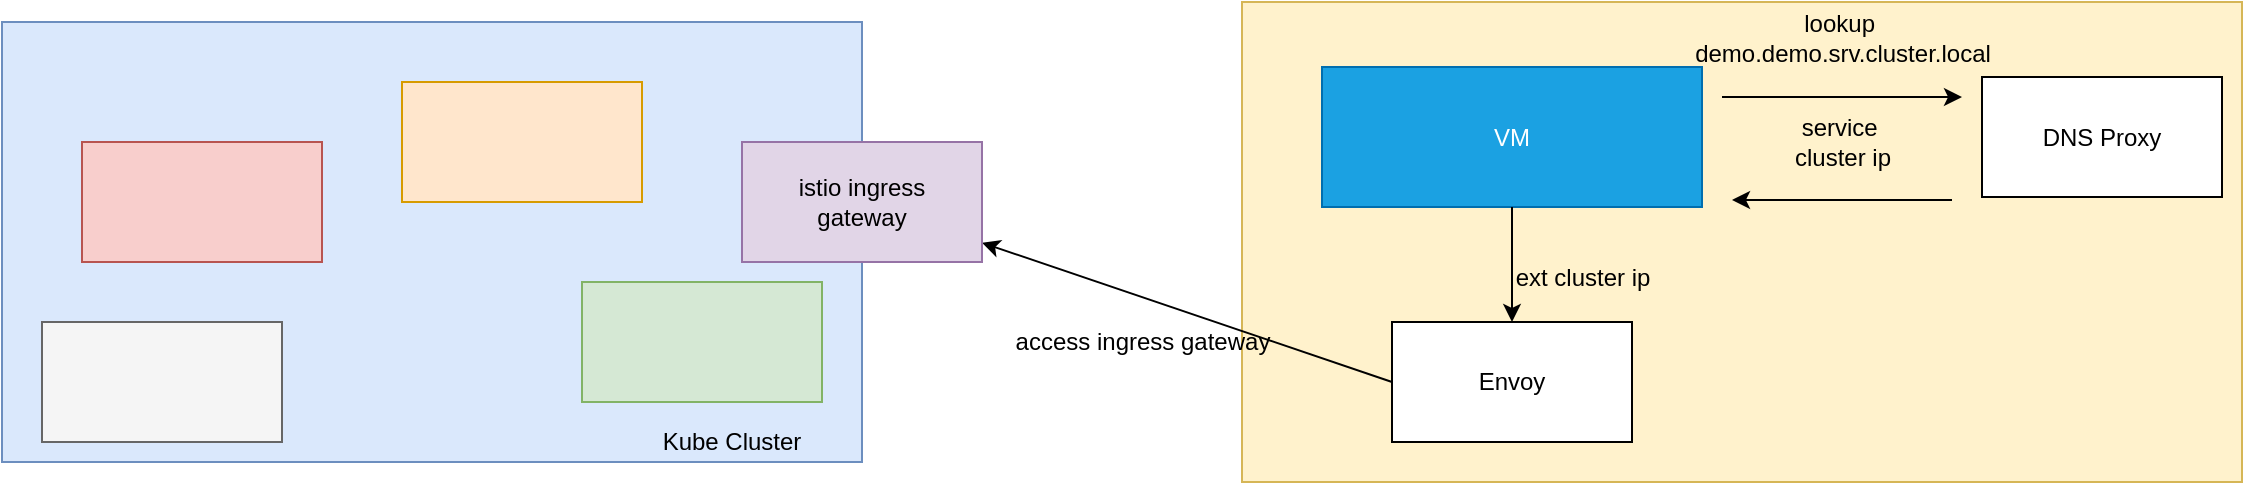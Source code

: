 <mxfile version="14.2.9" type="github">
  <diagram id="LfdvJhWSQKbFlnKuJ_QU" name="Page-1">
    <mxGraphModel dx="2210" dy="771" grid="1" gridSize="10" guides="1" tooltips="1" connect="1" arrows="1" fold="1" page="1" pageScale="1" pageWidth="827" pageHeight="1169" math="0" shadow="0">
      <root>
        <mxCell id="0" />
        <mxCell id="1" parent="0" />
        <mxCell id="mI80UNPD9SsAqwTJCJn--1" value="" style="rounded=0;whiteSpace=wrap;html=1;fillColor=#fff2cc;strokeColor=#d6b656;" parent="1" vertex="1">
          <mxGeometry x="480" y="70" width="500" height="240" as="geometry" />
        </mxCell>
        <mxCell id="azLQEmrgc9rkgrBa98ej-1" value="" style="rounded=0;whiteSpace=wrap;html=1;fillColor=#dae8fc;strokeColor=#6c8ebf;" parent="1" vertex="1">
          <mxGeometry x="-140" y="80" width="430" height="220" as="geometry" />
        </mxCell>
        <mxCell id="azLQEmrgc9rkgrBa98ej-2" value="" style="rounded=0;whiteSpace=wrap;html=1;fillColor=#f8cecc;strokeColor=#b85450;" parent="1" vertex="1">
          <mxGeometry x="-100" y="140" width="120" height="60" as="geometry" />
        </mxCell>
        <mxCell id="azLQEmrgc9rkgrBa98ej-3" value="" style="rounded=0;whiteSpace=wrap;html=1;fillColor=#f5f5f5;strokeColor=#666666;fontColor=#333333;" parent="1" vertex="1">
          <mxGeometry x="-120" y="230" width="120" height="60" as="geometry" />
        </mxCell>
        <mxCell id="azLQEmrgc9rkgrBa98ej-4" value="" style="rounded=0;whiteSpace=wrap;html=1;fillColor=#ffe6cc;strokeColor=#d79b00;" parent="1" vertex="1">
          <mxGeometry x="60" y="110" width="120" height="60" as="geometry" />
        </mxCell>
        <mxCell id="azLQEmrgc9rkgrBa98ej-5" value="" style="rounded=0;whiteSpace=wrap;html=1;fillColor=#d5e8d4;strokeColor=#82b366;" parent="1" vertex="1">
          <mxGeometry x="150" y="210" width="120" height="60" as="geometry" />
        </mxCell>
        <mxCell id="azLQEmrgc9rkgrBa98ej-6" value="Kube Cluster" style="text;html=1;strokeColor=none;fillColor=none;align=center;verticalAlign=middle;whiteSpace=wrap;rounded=0;" parent="1" vertex="1">
          <mxGeometry x="160" y="280" width="130" height="20" as="geometry" />
        </mxCell>
        <mxCell id="azLQEmrgc9rkgrBa98ej-11" style="rounded=0;orthogonalLoop=1;jettySize=auto;html=1;exitX=0;exitY=0.5;exitDx=0;exitDy=0;" parent="1" source="azLQEmrgc9rkgrBa98ej-17" target="azLQEmrgc9rkgrBa98ej-9" edge="1">
          <mxGeometry relative="1" as="geometry" />
        </mxCell>
        <mxCell id="azLQEmrgc9rkgrBa98ej-12" style="edgeStyle=orthogonalEdgeStyle;rounded=0;orthogonalLoop=1;jettySize=auto;html=1;" parent="1" edge="1">
          <mxGeometry relative="1" as="geometry">
            <mxPoint x="720" y="117.5" as="sourcePoint" />
            <mxPoint x="840" y="117.5" as="targetPoint" />
          </mxGeometry>
        </mxCell>
        <mxCell id="azLQEmrgc9rkgrBa98ej-7" value="VM" style="rounded=0;whiteSpace=wrap;html=1;fillColor=#1ba1e2;strokeColor=#006EAF;fontColor=#ffffff;" parent="1" vertex="1">
          <mxGeometry x="520" y="102.5" width="190" height="70" as="geometry" />
        </mxCell>
        <mxCell id="azLQEmrgc9rkgrBa98ej-8" value="DNS Proxy" style="rounded=0;whiteSpace=wrap;html=1;" parent="1" vertex="1">
          <mxGeometry x="850" y="107.5" width="120" height="60" as="geometry" />
        </mxCell>
        <mxCell id="azLQEmrgc9rkgrBa98ej-9" value="istio ingress&lt;br&gt;gateway" style="rounded=0;whiteSpace=wrap;html=1;fillColor=#e1d5e7;strokeColor=#9673a6;" parent="1" vertex="1">
          <mxGeometry x="230" y="140" width="120" height="60" as="geometry" />
        </mxCell>
        <mxCell id="azLQEmrgc9rkgrBa98ej-13" style="edgeStyle=orthogonalEdgeStyle;rounded=0;orthogonalLoop=1;jettySize=auto;html=1;" parent="1" edge="1">
          <mxGeometry relative="1" as="geometry">
            <mxPoint x="835" y="169" as="sourcePoint" />
            <mxPoint x="725" y="169" as="targetPoint" />
          </mxGeometry>
        </mxCell>
        <mxCell id="azLQEmrgc9rkgrBa98ej-14" value="lookup&amp;nbsp;&lt;br&gt;demo.demo.srv.cluster.local" style="text;html=1;align=center;verticalAlign=middle;resizable=0;points=[];autosize=1;" parent="1" vertex="1">
          <mxGeometry x="700" y="72.5" width="160" height="30" as="geometry" />
        </mxCell>
        <mxCell id="azLQEmrgc9rkgrBa98ej-15" value="service&amp;nbsp;&lt;br&gt;cluster ip" style="text;html=1;align=center;verticalAlign=middle;resizable=0;points=[];autosize=1;" parent="1" vertex="1">
          <mxGeometry x="750" y="125" width="60" height="30" as="geometry" />
        </mxCell>
        <mxCell id="azLQEmrgc9rkgrBa98ej-16" value="access ingress gateway" style="text;html=1;align=center;verticalAlign=middle;resizable=0;points=[];autosize=1;" parent="1" vertex="1">
          <mxGeometry x="360" y="230" width="140" height="20" as="geometry" />
        </mxCell>
        <mxCell id="azLQEmrgc9rkgrBa98ej-17" value="Envoy" style="rounded=0;whiteSpace=wrap;html=1;" parent="1" vertex="1">
          <mxGeometry x="555" y="230" width="120" height="60" as="geometry" />
        </mxCell>
        <mxCell id="azLQEmrgc9rkgrBa98ej-18" style="edgeStyle=orthogonalEdgeStyle;rounded=0;orthogonalLoop=1;jettySize=auto;html=1;exitX=0.5;exitY=1;exitDx=0;exitDy=0;entryX=0.5;entryY=0;entryDx=0;entryDy=0;" parent="1" source="azLQEmrgc9rkgrBa98ej-7" target="azLQEmrgc9rkgrBa98ej-17" edge="1">
          <mxGeometry relative="1" as="geometry">
            <mxPoint x="530" y="147.5" as="sourcePoint" />
            <mxPoint x="360" y="147.5" as="targetPoint" />
          </mxGeometry>
        </mxCell>
        <mxCell id="azLQEmrgc9rkgrBa98ej-19" value="ext cluster ip" style="text;html=1;align=center;verticalAlign=middle;resizable=0;points=[];autosize=1;" parent="1" vertex="1">
          <mxGeometry x="610" y="197.5" width="80" height="20" as="geometry" />
        </mxCell>
      </root>
    </mxGraphModel>
  </diagram>
</mxfile>
